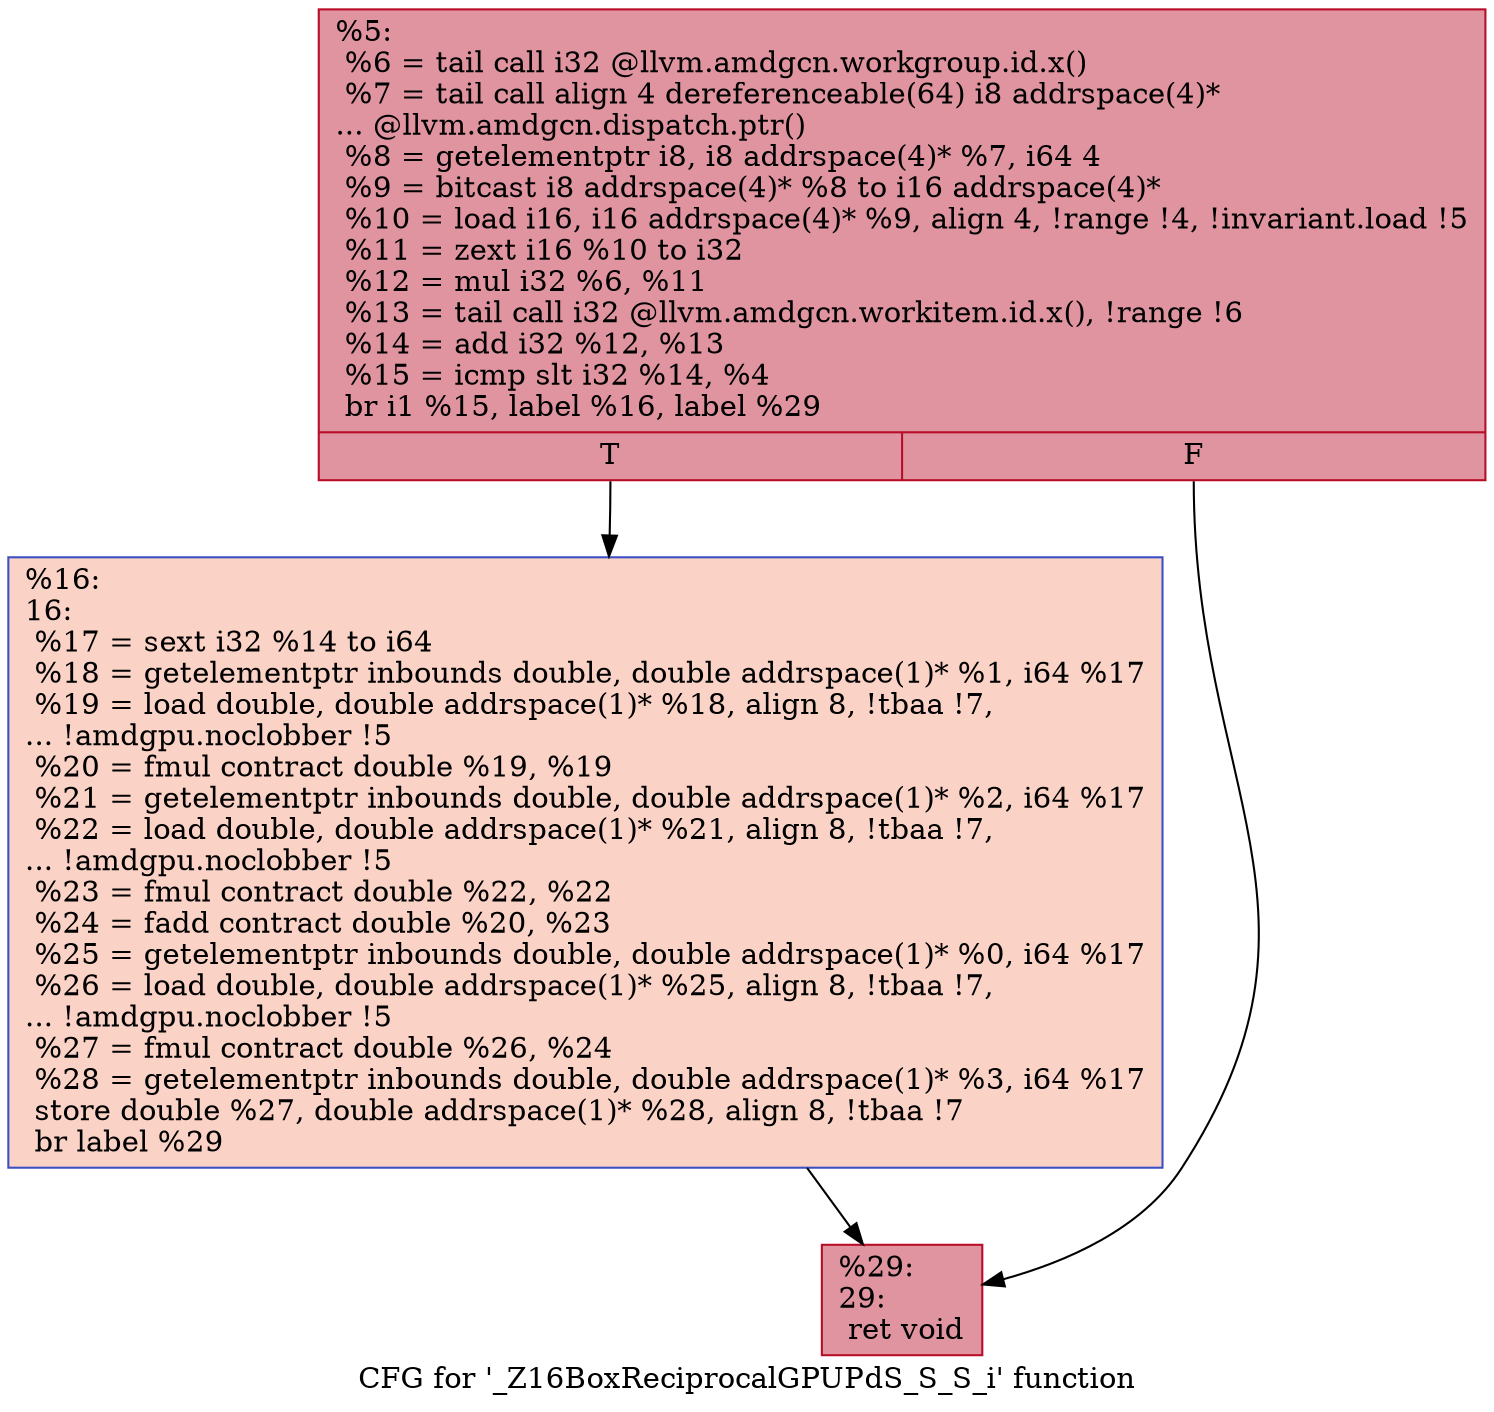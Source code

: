 digraph "CFG for '_Z16BoxReciprocalGPUPdS_S_S_i' function" {
	label="CFG for '_Z16BoxReciprocalGPUPdS_S_S_i' function";

	Node0x5ea72f0 [shape=record,color="#b70d28ff", style=filled, fillcolor="#b70d2870",label="{%5:\l  %6 = tail call i32 @llvm.amdgcn.workgroup.id.x()\l  %7 = tail call align 4 dereferenceable(64) i8 addrspace(4)*\l... @llvm.amdgcn.dispatch.ptr()\l  %8 = getelementptr i8, i8 addrspace(4)* %7, i64 4\l  %9 = bitcast i8 addrspace(4)* %8 to i16 addrspace(4)*\l  %10 = load i16, i16 addrspace(4)* %9, align 4, !range !4, !invariant.load !5\l  %11 = zext i16 %10 to i32\l  %12 = mul i32 %6, %11\l  %13 = tail call i32 @llvm.amdgcn.workitem.id.x(), !range !6\l  %14 = add i32 %12, %13\l  %15 = icmp slt i32 %14, %4\l  br i1 %15, label %16, label %29\l|{<s0>T|<s1>F}}"];
	Node0x5ea72f0:s0 -> Node0x5ea91b0;
	Node0x5ea72f0:s1 -> Node0x5ea9240;
	Node0x5ea91b0 [shape=record,color="#3d50c3ff", style=filled, fillcolor="#f59c7d70",label="{%16:\l16:                                               \l  %17 = sext i32 %14 to i64\l  %18 = getelementptr inbounds double, double addrspace(1)* %1, i64 %17\l  %19 = load double, double addrspace(1)* %18, align 8, !tbaa !7,\l... !amdgpu.noclobber !5\l  %20 = fmul contract double %19, %19\l  %21 = getelementptr inbounds double, double addrspace(1)* %2, i64 %17\l  %22 = load double, double addrspace(1)* %21, align 8, !tbaa !7,\l... !amdgpu.noclobber !5\l  %23 = fmul contract double %22, %22\l  %24 = fadd contract double %20, %23\l  %25 = getelementptr inbounds double, double addrspace(1)* %0, i64 %17\l  %26 = load double, double addrspace(1)* %25, align 8, !tbaa !7,\l... !amdgpu.noclobber !5\l  %27 = fmul contract double %26, %24\l  %28 = getelementptr inbounds double, double addrspace(1)* %3, i64 %17\l  store double %27, double addrspace(1)* %28, align 8, !tbaa !7\l  br label %29\l}"];
	Node0x5ea91b0 -> Node0x5ea9240;
	Node0x5ea9240 [shape=record,color="#b70d28ff", style=filled, fillcolor="#b70d2870",label="{%29:\l29:                                               \l  ret void\l}"];
}
